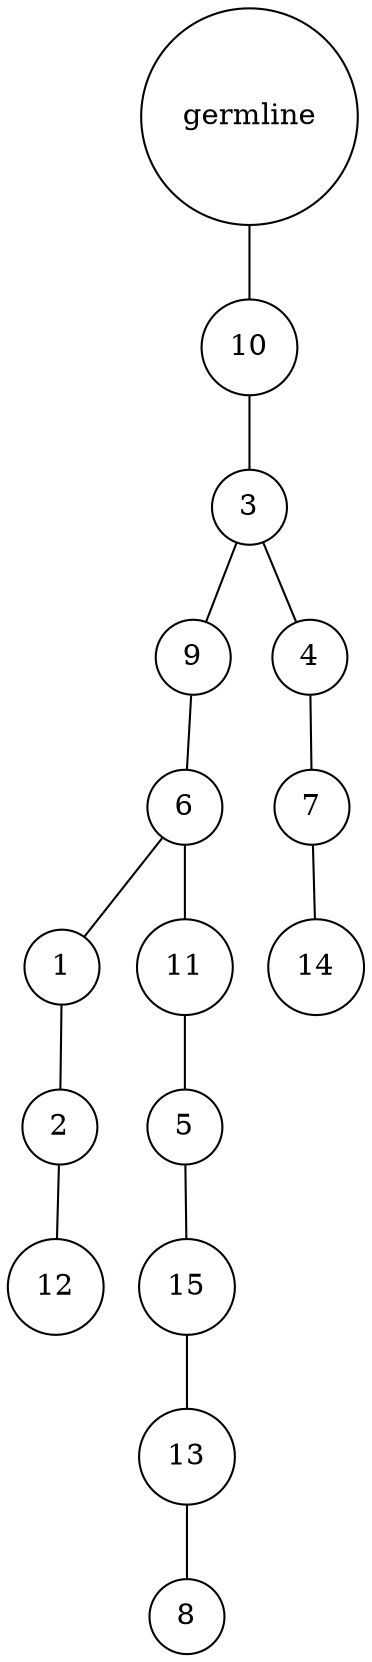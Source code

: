 graph {
	rankdir=UD;
	splines=line;
	node [shape=circle]
	"0x7f680c31af10" [label="germline"];
	"0x7f680c31af40" [label="10"];
	"0x7f680c31af10" -- "0x7f680c31af40" ;
	"0x7f680c31af70" [label="3"];
	"0x7f680c31af40" -- "0x7f680c31af70" ;
	"0x7f680c31afa0" [label="9"];
	"0x7f680c31af70" -- "0x7f680c31afa0" ;
	"0x7f680c31afd0" [label="6"];
	"0x7f680c31afa0" -- "0x7f680c31afd0" ;
	"0x7f6836f27040" [label="1"];
	"0x7f680c31afd0" -- "0x7f6836f27040" ;
	"0x7f6836f27070" [label="2"];
	"0x7f6836f27040" -- "0x7f6836f27070" ;
	"0x7f6836f270a0" [label="12"];
	"0x7f6836f27070" -- "0x7f6836f270a0" ;
	"0x7f6836f270d0" [label="11"];
	"0x7f680c31afd0" -- "0x7f6836f270d0" ;
	"0x7f6836f27100" [label="5"];
	"0x7f6836f270d0" -- "0x7f6836f27100" ;
	"0x7f6836f27130" [label="15"];
	"0x7f6836f27100" -- "0x7f6836f27130" ;
	"0x7f6836f27160" [label="13"];
	"0x7f6836f27130" -- "0x7f6836f27160" ;
	"0x7f6836f27190" [label="8"];
	"0x7f6836f27160" -- "0x7f6836f27190" ;
	"0x7f6836f271c0" [label="4"];
	"0x7f680c31af70" -- "0x7f6836f271c0" ;
	"0x7f6836f271f0" [label="7"];
	"0x7f6836f271c0" -- "0x7f6836f271f0" ;
	"0x7f6836f27220" [label="14"];
	"0x7f6836f271f0" -- "0x7f6836f27220" ;
}
